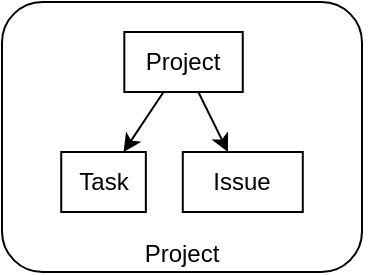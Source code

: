 <mxfile version="24.5.3" type="device">
  <diagram name="Seite-1" id="wsvdN9Rkeskrykhyx7D5">
    <mxGraphModel dx="1241" dy="737" grid="1" gridSize="10" guides="1" tooltips="1" connect="1" arrows="1" fold="1" page="1" pageScale="1" pageWidth="827" pageHeight="1169" math="0" shadow="0">
      <root>
        <mxCell id="0" />
        <mxCell id="1" parent="0" />
        <mxCell id="iqY9rrQIbkoI9cQve3fD-4" value="" style="group" parent="1" vertex="1" connectable="0">
          <mxGeometry x="140" y="210" width="170" height="135" as="geometry" />
        </mxCell>
        <mxCell id="iqY9rrQIbkoI9cQve3fD-1" value="Project" style="rounded=1;whiteSpace=wrap;html=1;verticalAlign=bottom;" parent="iqY9rrQIbkoI9cQve3fD-4" vertex="1">
          <mxGeometry x="-20" width="180" height="135" as="geometry" />
        </mxCell>
        <mxCell id="iqY9rrQIbkoI9cQve3fD-2" value="Project" style="rounded=0;whiteSpace=wrap;html=1;" parent="iqY9rrQIbkoI9cQve3fD-4" vertex="1">
          <mxGeometry x="41.155" y="15" width="59.231" height="30" as="geometry" />
        </mxCell>
        <mxCell id="DDNkM0uk73sY_QqrbPGz-4" value="Task" style="rounded=0;whiteSpace=wrap;html=1;" parent="iqY9rrQIbkoI9cQve3fD-4" vertex="1">
          <mxGeometry x="9.616" y="75" width="42.308" height="30" as="geometry" />
        </mxCell>
        <mxCell id="iqY9rrQIbkoI9cQve3fD-5" value="" style="endArrow=classic;html=1;rounded=0;" parent="iqY9rrQIbkoI9cQve3fD-4" source="iqY9rrQIbkoI9cQve3fD-2" target="DDNkM0uk73sY_QqrbPGz-4" edge="1">
          <mxGeometry width="50" height="50" relative="1" as="geometry">
            <mxPoint x="-14.23" y="165" as="sourcePoint" />
            <mxPoint x="28.078" y="115" as="targetPoint" />
          </mxGeometry>
        </mxCell>
        <mxCell id="DDNkM0uk73sY_QqrbPGz-3" value="Issue" style="rounded=0;whiteSpace=wrap;html=1;" parent="iqY9rrQIbkoI9cQve3fD-4" vertex="1">
          <mxGeometry x="70.39" y="75" width="60" height="30" as="geometry" />
        </mxCell>
        <mxCell id="FjTfzhZhYD7nx-Eh1YDk-1" value="" style="endArrow=classic;html=1;rounded=0;" edge="1" parent="iqY9rrQIbkoI9cQve3fD-4" source="iqY9rrQIbkoI9cQve3fD-2" target="DDNkM0uk73sY_QqrbPGz-3">
          <mxGeometry width="50" height="50" relative="1" as="geometry">
            <mxPoint x="235.77" y="190" as="sourcePoint" />
            <mxPoint x="285.77" y="140" as="targetPoint" />
          </mxGeometry>
        </mxCell>
      </root>
    </mxGraphModel>
  </diagram>
</mxfile>

